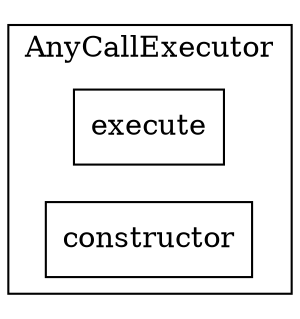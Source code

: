 strict digraph {
rankdir="LR"
node [shape=box]
subgraph cluster_102_AnyCallExecutor {
label = "AnyCallExecutor"
"102_execute" [label="execute"]
"102_constructor" [label="constructor"]
}subgraph cluster_solidity {
label = "[Solidity]"
}
}